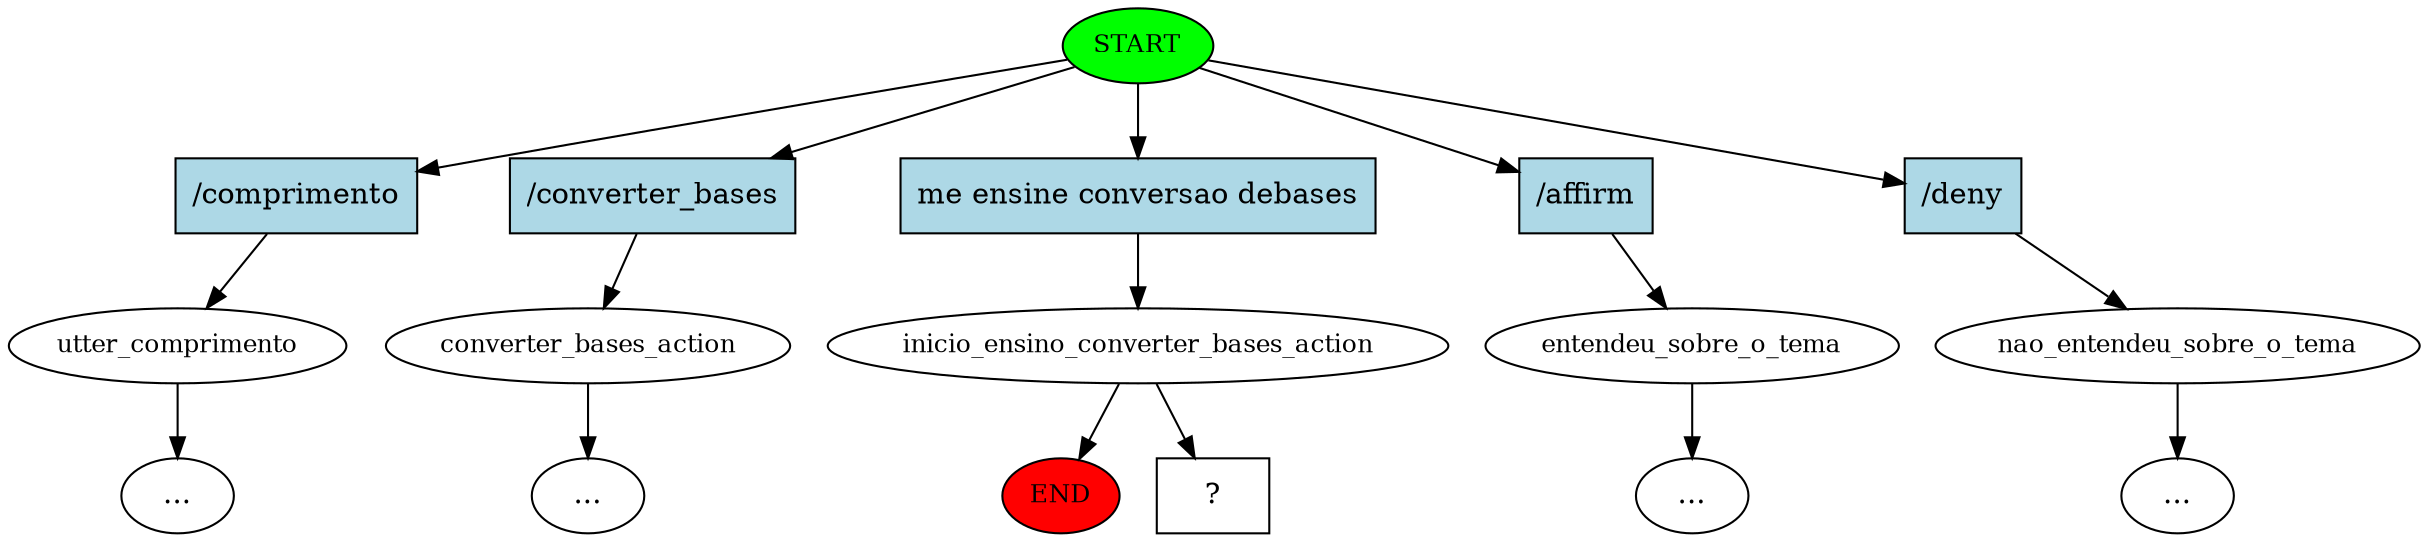 digraph  {
0 [class="start active", fillcolor=green, fontsize=12, label=START, style=filled];
"-1" [class=end, fillcolor=red, fontsize=12, label=END, style=filled];
1 [class="", fontsize=12, label=utter_comprimento];
3 [class="", fontsize=12, label=converter_bases_action];
"-5" [class=ellipsis, label="..."];
4 [class=active, fontsize=12, label=inicio_ensino_converter_bases_action];
5 [class="", fontsize=12, label=entendeu_sobre_o_tema];
"-6" [class=ellipsis, label="..."];
6 [class="", fontsize=12, label=nao_entendeu_sobre_o_tema];
"-7" [class=ellipsis, label="..."];
"-9" [class=ellipsis, label="..."];
10 [class="intent dashed active", label="  ?  ", shape=rect];
11 [class=intent, fillcolor=lightblue, label="\/comprimento", shape=rect, style=filled];
12 [class=intent, fillcolor=lightblue, label="\/converter_bases", shape=rect, style=filled];
13 [class="intent active", fillcolor=lightblue, label="me\ ensine\ conversao\ debases", shape=rect, style=filled];
14 [class=intent, fillcolor=lightblue, label="\/affirm", shape=rect, style=filled];
15 [class=intent, fillcolor=lightblue, label="\/deny", shape=rect, style=filled];
0 -> 11  [class="", key=0];
0 -> 12  [class="", key=0];
0 -> 13  [class=active, key=0];
0 -> 14  [class="", key=0];
0 -> 15  [class="", key=0];
1 -> "-9"  [class="", key=NONE, label=""];
3 -> "-5"  [class="", key=NONE, label=""];
4 -> "-1"  [class="", key=NONE, label=""];
4 -> 10  [class=active, key=NONE, label=""];
5 -> "-6"  [class="", key=NONE, label=""];
6 -> "-7"  [class="", key=NONE, label=""];
11 -> 1  [class="", key=0];
12 -> 3  [class="", key=0];
13 -> 4  [class=active, key=0];
14 -> 5  [class="", key=0];
15 -> 6  [class="", key=0];
}
